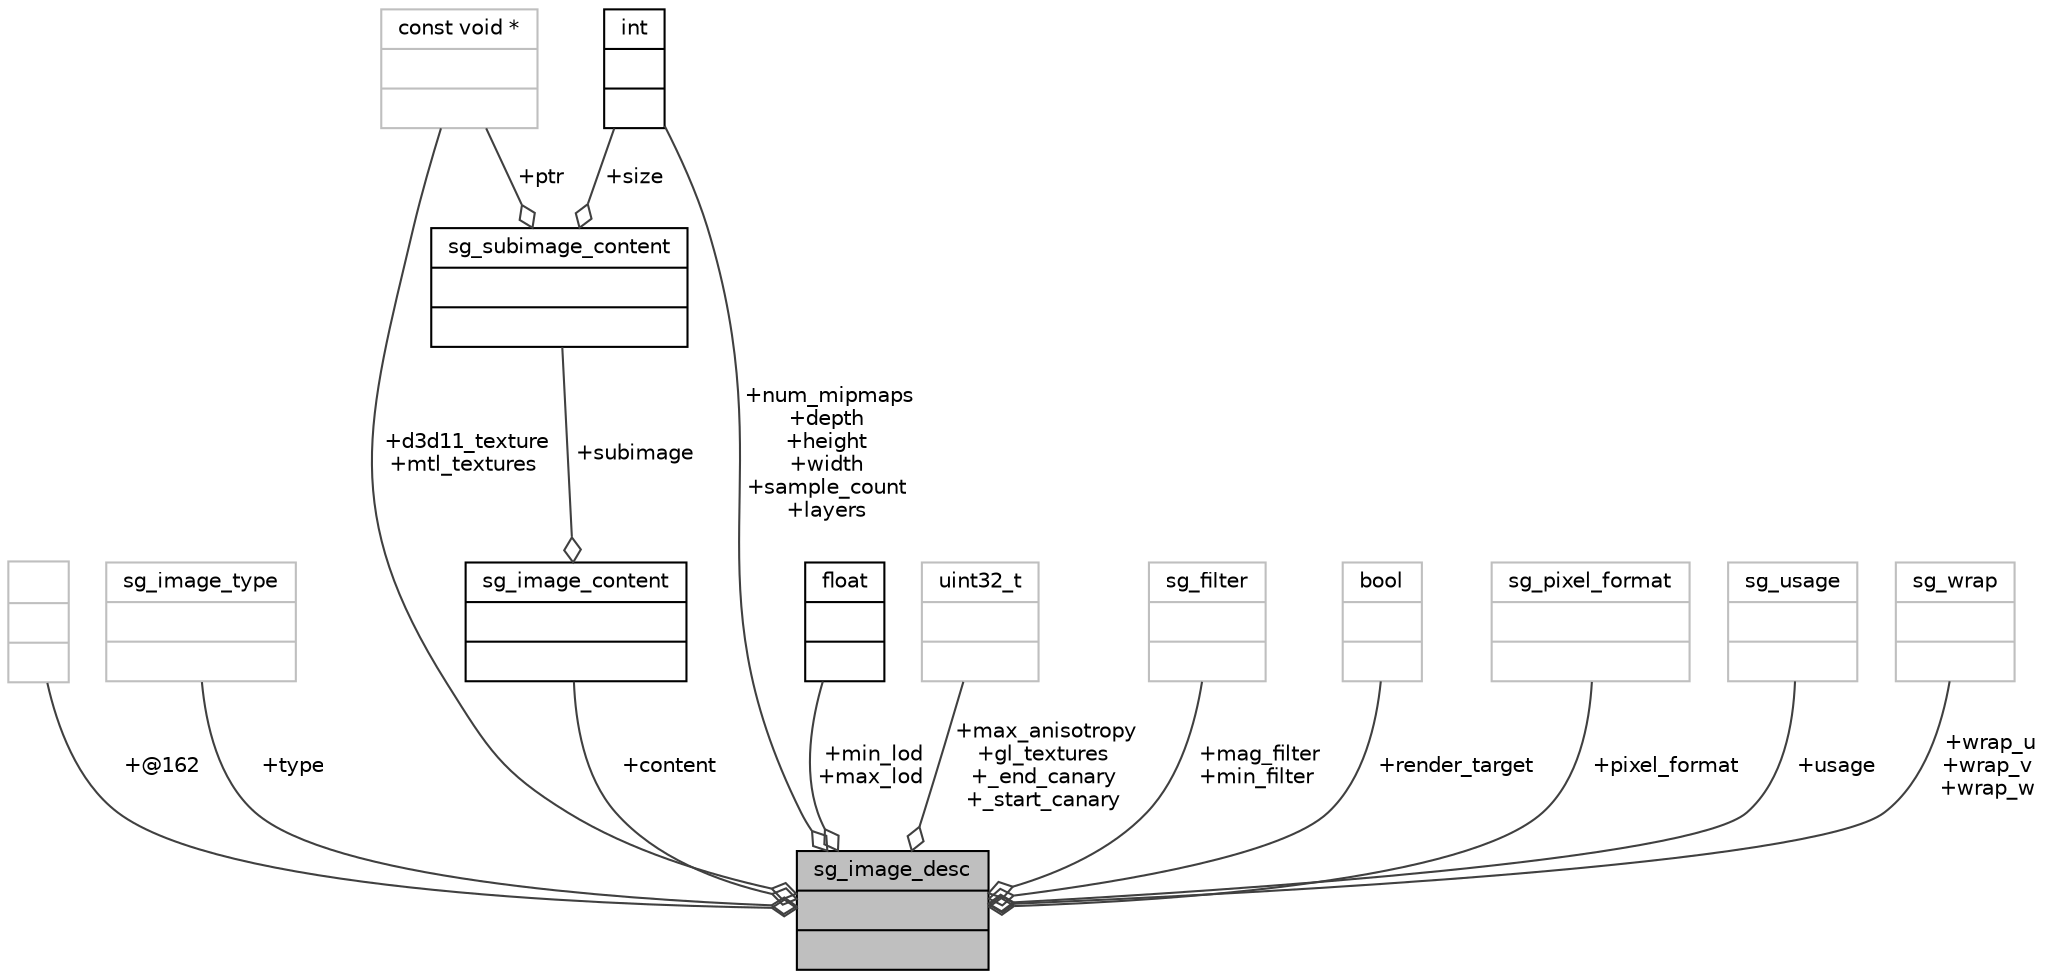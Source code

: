 digraph "sg_image_desc"
{
 // INTERACTIVE_SVG=YES
  bgcolor="transparent";
  edge [fontname="Helvetica",fontsize="10",labelfontname="Helvetica",labelfontsize="10"];
  node [fontname="Helvetica",fontsize="10",shape=record];
  Node1 [label="{sg_image_desc\n||}",height=0.2,width=0.4,color="black", fillcolor="grey75", style="filled" fontcolor="black"];
  Node2 -> Node1 [color="grey25",fontsize="10",style="solid",label=" +@162" ,arrowhead="odiamond",fontname="Helvetica"];
  Node2 [label="{\n||}",height=0.2,width=0.4,color="grey75"];
  Node3 -> Node1 [color="grey25",fontsize="10",style="solid",label=" +type" ,arrowhead="odiamond",fontname="Helvetica"];
  Node3 [label="{sg_image_type\n||}",height=0.2,width=0.4,color="grey75"];
  Node4 -> Node1 [color="grey25",fontsize="10",style="solid",label=" +d3d11_texture\n+mtl_textures" ,arrowhead="odiamond",fontname="Helvetica"];
  Node4 [label="{const void *\n||}",height=0.2,width=0.4,color="grey75"];
  Node5 -> Node1 [color="grey25",fontsize="10",style="solid",label=" +min_lod\n+max_lod" ,arrowhead="odiamond",fontname="Helvetica"];
  Node5 [label="{float\n||}",height=0.2,width=0.4,color="black",URL="$d4/dc3/classfloat.html"];
  Node6 -> Node1 [color="grey25",fontsize="10",style="solid",label=" +max_anisotropy\n+gl_textures\n+_end_canary\n+_start_canary" ,arrowhead="odiamond",fontname="Helvetica"];
  Node6 [label="{uint32_t\n||}",height=0.2,width=0.4,color="grey75"];
  Node7 -> Node1 [color="grey25",fontsize="10",style="solid",label=" +mag_filter\n+min_filter" ,arrowhead="odiamond",fontname="Helvetica"];
  Node7 [label="{sg_filter\n||}",height=0.2,width=0.4,color="grey75"];
  Node8 -> Node1 [color="grey25",fontsize="10",style="solid",label=" +num_mipmaps\n+depth\n+height\n+width\n+sample_count\n+layers" ,arrowhead="odiamond",fontname="Helvetica"];
  Node8 [label="{int\n||}",height=0.2,width=0.4,color="black",URL="$d1/da0/classint.html"];
  Node9 -> Node1 [color="grey25",fontsize="10",style="solid",label=" +render_target" ,arrowhead="odiamond",fontname="Helvetica"];
  Node9 [label="{bool\n||}",height=0.2,width=0.4,color="grey75"];
  Node10 -> Node1 [color="grey25",fontsize="10",style="solid",label=" +pixel_format" ,arrowhead="odiamond",fontname="Helvetica"];
  Node10 [label="{sg_pixel_format\n||}",height=0.2,width=0.4,color="grey75"];
  Node11 -> Node1 [color="grey25",fontsize="10",style="solid",label=" +usage" ,arrowhead="odiamond",fontname="Helvetica"];
  Node11 [label="{sg_usage\n||}",height=0.2,width=0.4,color="grey75"];
  Node12 -> Node1 [color="grey25",fontsize="10",style="solid",label=" +content" ,arrowhead="odiamond",fontname="Helvetica"];
  Node12 [label="{sg_image_content\n||}",height=0.2,width=0.4,color="black",URL="$dd/d44/structsg__image__content.html"];
  Node13 -> Node12 [color="grey25",fontsize="10",style="solid",label=" +subimage" ,arrowhead="odiamond",fontname="Helvetica"];
  Node13 [label="{sg_subimage_content\n||}",height=0.2,width=0.4,color="black",URL="$d1/d35/structsg__subimage__content.html"];
  Node4 -> Node13 [color="grey25",fontsize="10",style="solid",label=" +ptr" ,arrowhead="odiamond",fontname="Helvetica"];
  Node8 -> Node13 [color="grey25",fontsize="10",style="solid",label=" +size" ,arrowhead="odiamond",fontname="Helvetica"];
  Node14 -> Node1 [color="grey25",fontsize="10",style="solid",label=" +wrap_u\n+wrap_v\n+wrap_w" ,arrowhead="odiamond",fontname="Helvetica"];
  Node14 [label="{sg_wrap\n||}",height=0.2,width=0.4,color="grey75"];
}
